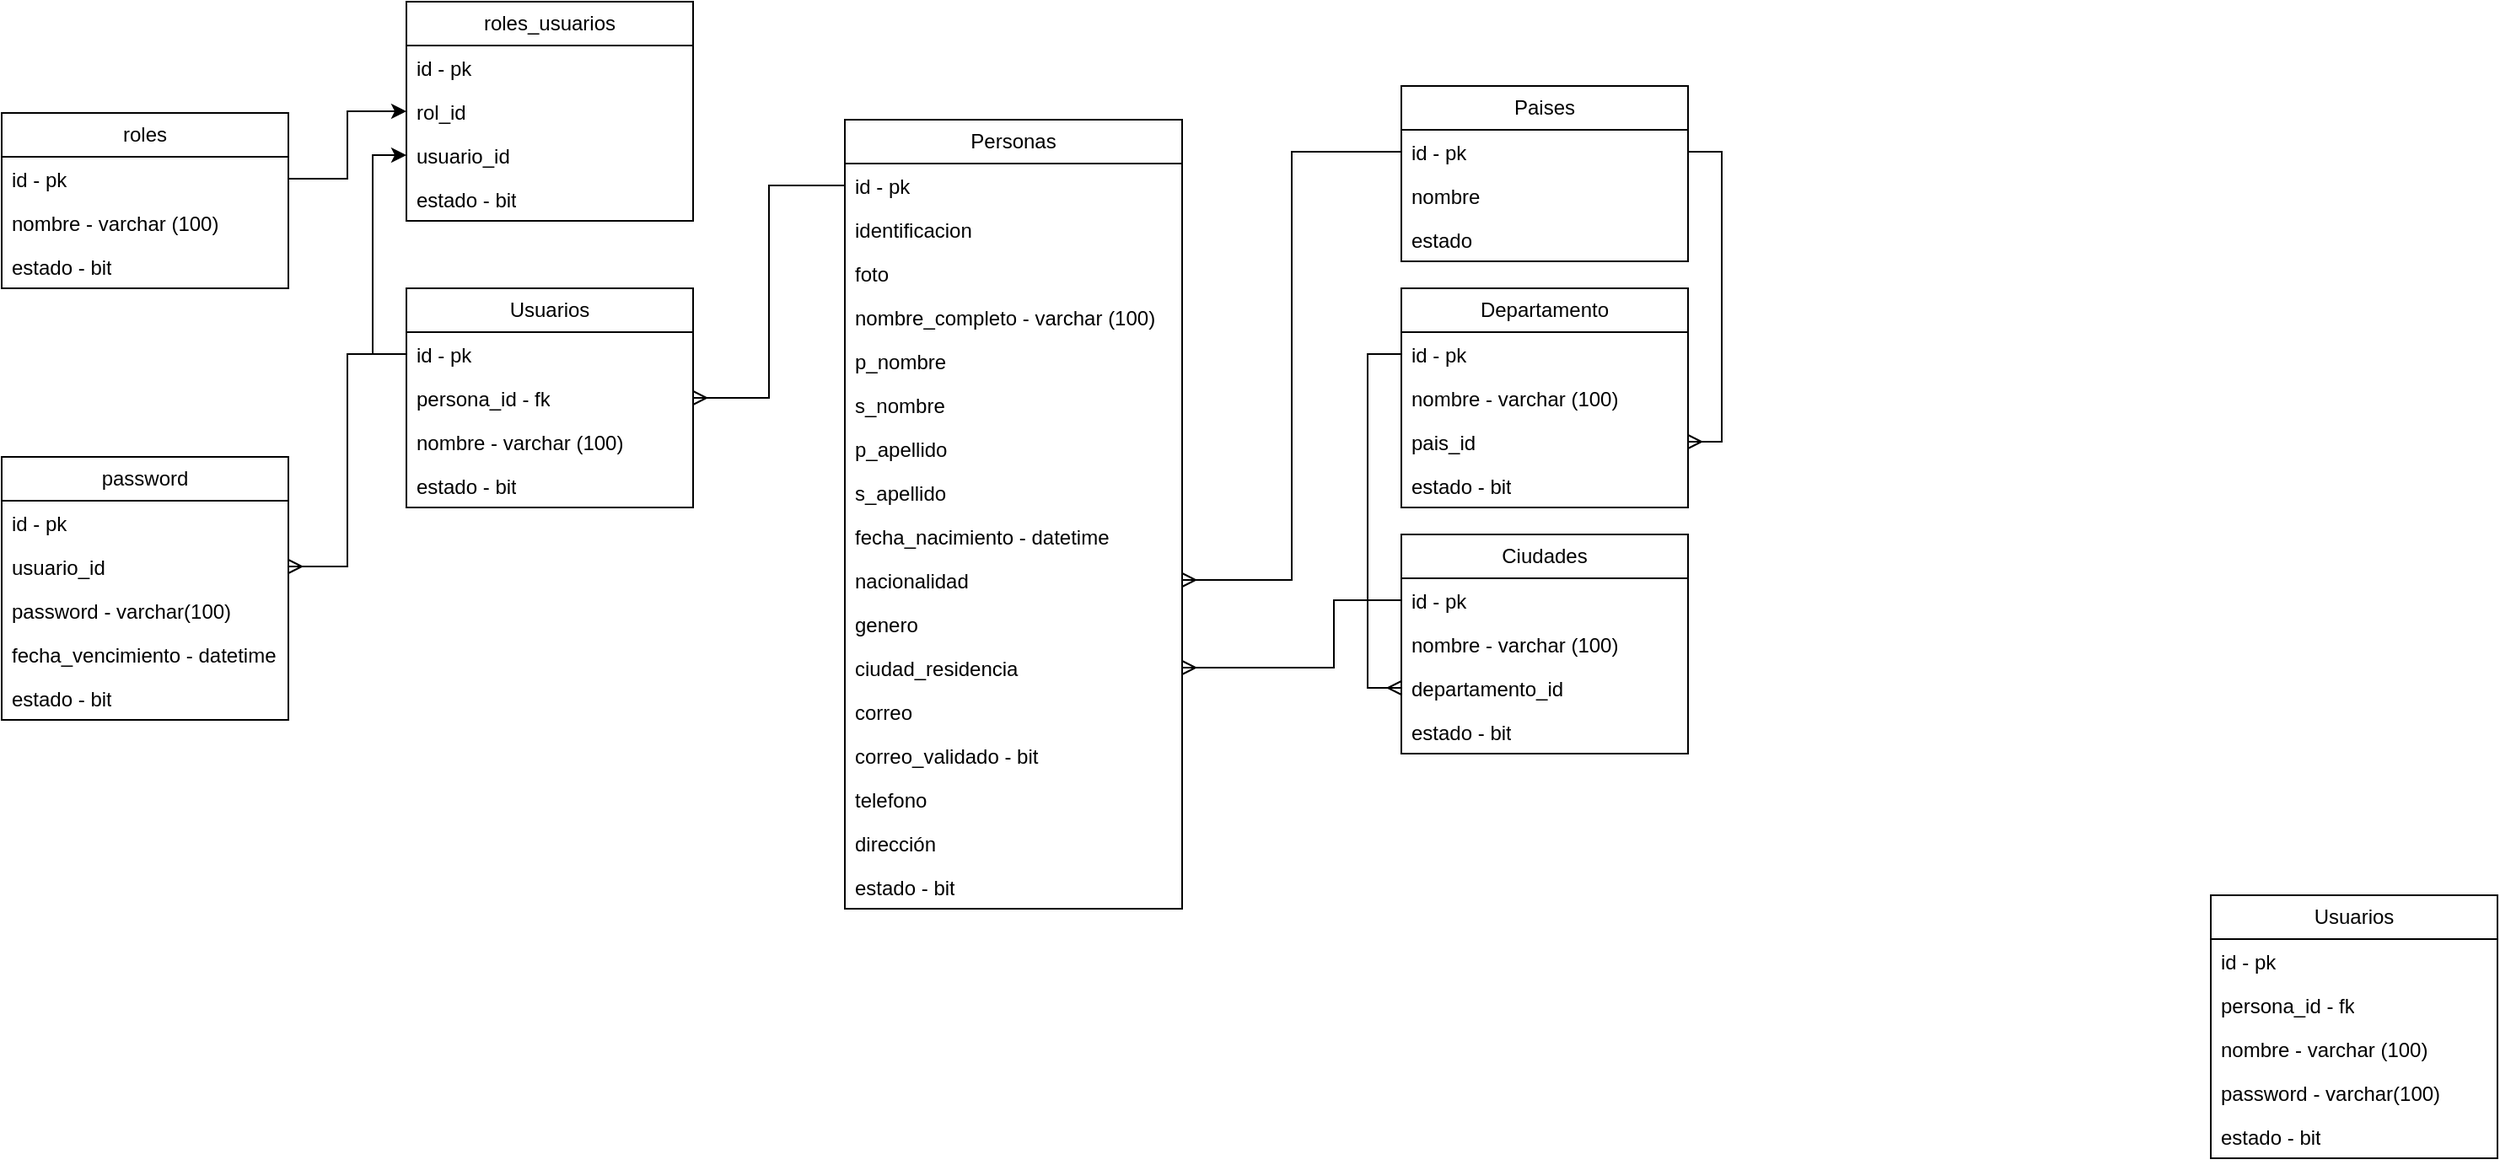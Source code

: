 <mxfile version="24.0.7" type="github">
  <diagram id="R2lEEEUBdFMjLlhIrx00" name="Page-1">
    <mxGraphModel dx="1839" dy="556" grid="1" gridSize="10" guides="1" tooltips="1" connect="1" arrows="1" fold="1" page="1" pageScale="1" pageWidth="850" pageHeight="1100" math="0" shadow="0" extFonts="Permanent Marker^https://fonts.googleapis.com/css?family=Permanent+Marker">
      <root>
        <mxCell id="0" />
        <mxCell id="1" parent="0" />
        <mxCell id="R0sUS7D7LVxIFOStDkQL-1" value="Usuarios" style="swimlane;fontStyle=0;childLayout=stackLayout;horizontal=1;startSize=26;fillColor=none;horizontalStack=0;resizeParent=1;resizeParentMax=0;resizeLast=0;collapsible=1;marginBottom=0;whiteSpace=wrap;html=1;" vertex="1" parent="1">
          <mxGeometry x="80" y="190" width="170" height="130" as="geometry" />
        </mxCell>
        <mxCell id="R0sUS7D7LVxIFOStDkQL-2" value="id - pk&amp;nbsp;" style="text;strokeColor=none;fillColor=none;align=left;verticalAlign=top;spacingLeft=4;spacingRight=4;overflow=hidden;rotatable=0;points=[[0,0.5],[1,0.5]];portConstraint=eastwest;whiteSpace=wrap;html=1;" vertex="1" parent="R0sUS7D7LVxIFOStDkQL-1">
          <mxGeometry y="26" width="170" height="26" as="geometry" />
        </mxCell>
        <mxCell id="R0sUS7D7LVxIFOStDkQL-13" value="persona_id - fk" style="text;strokeColor=none;fillColor=none;align=left;verticalAlign=top;spacingLeft=4;spacingRight=4;overflow=hidden;rotatable=0;points=[[0,0.5],[1,0.5]];portConstraint=eastwest;whiteSpace=wrap;html=1;" vertex="1" parent="R0sUS7D7LVxIFOStDkQL-1">
          <mxGeometry y="52" width="170" height="26" as="geometry" />
        </mxCell>
        <mxCell id="R0sUS7D7LVxIFOStDkQL-3" value="nombre - varchar (100&lt;span style=&quot;background-color: initial;&quot;&gt;)&lt;/span&gt;" style="text;strokeColor=none;fillColor=none;align=left;verticalAlign=top;spacingLeft=4;spacingRight=4;overflow=hidden;rotatable=0;points=[[0,0.5],[1,0.5]];portConstraint=eastwest;whiteSpace=wrap;html=1;" vertex="1" parent="R0sUS7D7LVxIFOStDkQL-1">
          <mxGeometry y="78" width="170" height="26" as="geometry" />
        </mxCell>
        <mxCell id="R0sUS7D7LVxIFOStDkQL-5" value="estado - bit" style="text;strokeColor=none;fillColor=none;align=left;verticalAlign=top;spacingLeft=4;spacingRight=4;overflow=hidden;rotatable=0;points=[[0,0.5],[1,0.5]];portConstraint=eastwest;whiteSpace=wrap;html=1;" vertex="1" parent="R0sUS7D7LVxIFOStDkQL-1">
          <mxGeometry y="104" width="170" height="26" as="geometry" />
        </mxCell>
        <mxCell id="R0sUS7D7LVxIFOStDkQL-6" value="Personas" style="swimlane;fontStyle=0;childLayout=stackLayout;horizontal=1;startSize=26;fillColor=none;horizontalStack=0;resizeParent=1;resizeParentMax=0;resizeLast=0;collapsible=1;marginBottom=0;whiteSpace=wrap;html=1;" vertex="1" parent="1">
          <mxGeometry x="340" y="90" width="200" height="468" as="geometry" />
        </mxCell>
        <mxCell id="R0sUS7D7LVxIFOStDkQL-7" value="id - pk&amp;nbsp;" style="text;strokeColor=none;fillColor=none;align=left;verticalAlign=top;spacingLeft=4;spacingRight=4;overflow=hidden;rotatable=0;points=[[0,0.5],[1,0.5]];portConstraint=eastwest;whiteSpace=wrap;html=1;" vertex="1" parent="R0sUS7D7LVxIFOStDkQL-6">
          <mxGeometry y="26" width="200" height="26" as="geometry" />
        </mxCell>
        <mxCell id="R0sUS7D7LVxIFOStDkQL-17" value="identificacion" style="text;strokeColor=none;fillColor=none;align=left;verticalAlign=top;spacingLeft=4;spacingRight=4;overflow=hidden;rotatable=0;points=[[0,0.5],[1,0.5]];portConstraint=eastwest;whiteSpace=wrap;html=1;" vertex="1" parent="R0sUS7D7LVxIFOStDkQL-6">
          <mxGeometry y="52" width="200" height="26" as="geometry" />
        </mxCell>
        <mxCell id="R0sUS7D7LVxIFOStDkQL-62" value="foto" style="text;strokeColor=none;fillColor=none;align=left;verticalAlign=top;spacingLeft=4;spacingRight=4;overflow=hidden;rotatable=0;points=[[0,0.5],[1,0.5]];portConstraint=eastwest;whiteSpace=wrap;html=1;" vertex="1" parent="R0sUS7D7LVxIFOStDkQL-6">
          <mxGeometry y="78" width="200" height="26" as="geometry" />
        </mxCell>
        <mxCell id="R0sUS7D7LVxIFOStDkQL-8" value="nombre_completo - varchar (100&lt;span style=&quot;background-color: initial;&quot;&gt;)&lt;/span&gt;" style="text;strokeColor=none;fillColor=none;align=left;verticalAlign=top;spacingLeft=4;spacingRight=4;overflow=hidden;rotatable=0;points=[[0,0.5],[1,0.5]];portConstraint=eastwest;whiteSpace=wrap;html=1;" vertex="1" parent="R0sUS7D7LVxIFOStDkQL-6">
          <mxGeometry y="104" width="200" height="26" as="geometry" />
        </mxCell>
        <mxCell id="R0sUS7D7LVxIFOStDkQL-64" value="p_nombre&amp;nbsp;" style="text;strokeColor=none;fillColor=none;align=left;verticalAlign=top;spacingLeft=4;spacingRight=4;overflow=hidden;rotatable=0;points=[[0,0.5],[1,0.5]];portConstraint=eastwest;whiteSpace=wrap;html=1;" vertex="1" parent="R0sUS7D7LVxIFOStDkQL-6">
          <mxGeometry y="130" width="200" height="26" as="geometry" />
        </mxCell>
        <mxCell id="R0sUS7D7LVxIFOStDkQL-65" value="s_nombre" style="text;strokeColor=none;fillColor=none;align=left;verticalAlign=top;spacingLeft=4;spacingRight=4;overflow=hidden;rotatable=0;points=[[0,0.5],[1,0.5]];portConstraint=eastwest;whiteSpace=wrap;html=1;" vertex="1" parent="R0sUS7D7LVxIFOStDkQL-6">
          <mxGeometry y="156" width="200" height="26" as="geometry" />
        </mxCell>
        <mxCell id="R0sUS7D7LVxIFOStDkQL-66" value="p_apellido" style="text;strokeColor=none;fillColor=none;align=left;verticalAlign=top;spacingLeft=4;spacingRight=4;overflow=hidden;rotatable=0;points=[[0,0.5],[1,0.5]];portConstraint=eastwest;whiteSpace=wrap;html=1;" vertex="1" parent="R0sUS7D7LVxIFOStDkQL-6">
          <mxGeometry y="182" width="200" height="26" as="geometry" />
        </mxCell>
        <mxCell id="R0sUS7D7LVxIFOStDkQL-67" value="s_apellido" style="text;strokeColor=none;fillColor=none;align=left;verticalAlign=top;spacingLeft=4;spacingRight=4;overflow=hidden;rotatable=0;points=[[0,0.5],[1,0.5]];portConstraint=eastwest;whiteSpace=wrap;html=1;" vertex="1" parent="R0sUS7D7LVxIFOStDkQL-6">
          <mxGeometry y="208" width="200" height="26" as="geometry" />
        </mxCell>
        <mxCell id="R0sUS7D7LVxIFOStDkQL-9" value="fecha_nacimiento - datetime" style="text;strokeColor=none;fillColor=none;align=left;verticalAlign=top;spacingLeft=4;spacingRight=4;overflow=hidden;rotatable=0;points=[[0,0.5],[1,0.5]];portConstraint=eastwest;whiteSpace=wrap;html=1;" vertex="1" parent="R0sUS7D7LVxIFOStDkQL-6">
          <mxGeometry y="234" width="200" height="26" as="geometry" />
        </mxCell>
        <mxCell id="R0sUS7D7LVxIFOStDkQL-20" value="&lt;div&gt;nacionalidad&lt;/div&gt;" style="text;strokeColor=none;fillColor=none;align=left;verticalAlign=top;spacingLeft=4;spacingRight=4;overflow=hidden;rotatable=0;points=[[0,0.5],[1,0.5]];portConstraint=eastwest;whiteSpace=wrap;html=1;" vertex="1" parent="R0sUS7D7LVxIFOStDkQL-6">
          <mxGeometry y="260" width="200" height="26" as="geometry" />
        </mxCell>
        <mxCell id="R0sUS7D7LVxIFOStDkQL-18" value="genero" style="text;strokeColor=none;fillColor=none;align=left;verticalAlign=top;spacingLeft=4;spacingRight=4;overflow=hidden;rotatable=0;points=[[0,0.5],[1,0.5]];portConstraint=eastwest;whiteSpace=wrap;html=1;" vertex="1" parent="R0sUS7D7LVxIFOStDkQL-6">
          <mxGeometry y="286" width="200" height="26" as="geometry" />
        </mxCell>
        <mxCell id="R0sUS7D7LVxIFOStDkQL-19" value="ciudad_residencia&lt;div&gt;&lt;br&gt;&lt;/div&gt;" style="text;strokeColor=none;fillColor=none;align=left;verticalAlign=top;spacingLeft=4;spacingRight=4;overflow=hidden;rotatable=0;points=[[0,0.5],[1,0.5]];portConstraint=eastwest;whiteSpace=wrap;html=1;" vertex="1" parent="R0sUS7D7LVxIFOStDkQL-6">
          <mxGeometry y="312" width="200" height="26" as="geometry" />
        </mxCell>
        <mxCell id="R0sUS7D7LVxIFOStDkQL-15" value="correo" style="text;strokeColor=none;fillColor=none;align=left;verticalAlign=top;spacingLeft=4;spacingRight=4;overflow=hidden;rotatable=0;points=[[0,0.5],[1,0.5]];portConstraint=eastwest;whiteSpace=wrap;html=1;" vertex="1" parent="R0sUS7D7LVxIFOStDkQL-6">
          <mxGeometry y="338" width="200" height="26" as="geometry" />
        </mxCell>
        <mxCell id="R0sUS7D7LVxIFOStDkQL-90" value="correo_validado - bit" style="text;strokeColor=none;fillColor=none;align=left;verticalAlign=top;spacingLeft=4;spacingRight=4;overflow=hidden;rotatable=0;points=[[0,0.5],[1,0.5]];portConstraint=eastwest;whiteSpace=wrap;html=1;" vertex="1" parent="R0sUS7D7LVxIFOStDkQL-6">
          <mxGeometry y="364" width="200" height="26" as="geometry" />
        </mxCell>
        <mxCell id="R0sUS7D7LVxIFOStDkQL-10" value="telefono" style="text;strokeColor=none;fillColor=none;align=left;verticalAlign=top;spacingLeft=4;spacingRight=4;overflow=hidden;rotatable=0;points=[[0,0.5],[1,0.5]];portConstraint=eastwest;whiteSpace=wrap;html=1;" vertex="1" parent="R0sUS7D7LVxIFOStDkQL-6">
          <mxGeometry y="390" width="200" height="26" as="geometry" />
        </mxCell>
        <mxCell id="R0sUS7D7LVxIFOStDkQL-16" value="dirección" style="text;strokeColor=none;fillColor=none;align=left;verticalAlign=top;spacingLeft=4;spacingRight=4;overflow=hidden;rotatable=0;points=[[0,0.5],[1,0.5]];portConstraint=eastwest;whiteSpace=wrap;html=1;" vertex="1" parent="R0sUS7D7LVxIFOStDkQL-6">
          <mxGeometry y="416" width="200" height="26" as="geometry" />
        </mxCell>
        <mxCell id="R0sUS7D7LVxIFOStDkQL-11" value="estado - bit" style="text;strokeColor=none;fillColor=none;align=left;verticalAlign=top;spacingLeft=4;spacingRight=4;overflow=hidden;rotatable=0;points=[[0,0.5],[1,0.5]];portConstraint=eastwest;whiteSpace=wrap;html=1;" vertex="1" parent="R0sUS7D7LVxIFOStDkQL-6">
          <mxGeometry y="442" width="200" height="26" as="geometry" />
        </mxCell>
        <mxCell id="R0sUS7D7LVxIFOStDkQL-14" style="edgeStyle=orthogonalEdgeStyle;rounded=0;orthogonalLoop=1;jettySize=auto;html=1;entryX=1;entryY=0.5;entryDx=0;entryDy=0;endArrow=ERmany;endFill=0;" edge="1" parent="1" source="R0sUS7D7LVxIFOStDkQL-7" target="R0sUS7D7LVxIFOStDkQL-13">
          <mxGeometry relative="1" as="geometry" />
        </mxCell>
        <mxCell id="R0sUS7D7LVxIFOStDkQL-21" value="Paises" style="swimlane;fontStyle=0;childLayout=stackLayout;horizontal=1;startSize=26;fillColor=none;horizontalStack=0;resizeParent=1;resizeParentMax=0;resizeLast=0;collapsible=1;marginBottom=0;whiteSpace=wrap;html=1;" vertex="1" parent="1">
          <mxGeometry x="670" y="70" width="170" height="104" as="geometry" />
        </mxCell>
        <mxCell id="R0sUS7D7LVxIFOStDkQL-22" value="id - pk&amp;nbsp;" style="text;strokeColor=none;fillColor=none;align=left;verticalAlign=top;spacingLeft=4;spacingRight=4;overflow=hidden;rotatable=0;points=[[0,0.5],[1,0.5]];portConstraint=eastwest;whiteSpace=wrap;html=1;" vertex="1" parent="R0sUS7D7LVxIFOStDkQL-21">
          <mxGeometry y="26" width="170" height="26" as="geometry" />
        </mxCell>
        <mxCell id="R0sUS7D7LVxIFOStDkQL-23" value="nombre" style="text;strokeColor=none;fillColor=none;align=left;verticalAlign=top;spacingLeft=4;spacingRight=4;overflow=hidden;rotatable=0;points=[[0,0.5],[1,0.5]];portConstraint=eastwest;whiteSpace=wrap;html=1;" vertex="1" parent="R0sUS7D7LVxIFOStDkQL-21">
          <mxGeometry y="52" width="170" height="26" as="geometry" />
        </mxCell>
        <mxCell id="R0sUS7D7LVxIFOStDkQL-24" value="estado" style="text;strokeColor=none;fillColor=none;align=left;verticalAlign=top;spacingLeft=4;spacingRight=4;overflow=hidden;rotatable=0;points=[[0,0.5],[1,0.5]];portConstraint=eastwest;whiteSpace=wrap;html=1;" vertex="1" parent="R0sUS7D7LVxIFOStDkQL-21">
          <mxGeometry y="78" width="170" height="26" as="geometry" />
        </mxCell>
        <mxCell id="R0sUS7D7LVxIFOStDkQL-39" value="Departamento" style="swimlane;fontStyle=0;childLayout=stackLayout;horizontal=1;startSize=26;fillColor=none;horizontalStack=0;resizeParent=1;resizeParentMax=0;resizeLast=0;collapsible=1;marginBottom=0;whiteSpace=wrap;html=1;" vertex="1" parent="1">
          <mxGeometry x="670" y="190" width="170" height="130" as="geometry" />
        </mxCell>
        <mxCell id="R0sUS7D7LVxIFOStDkQL-40" value="id - pk&amp;nbsp;" style="text;strokeColor=none;fillColor=none;align=left;verticalAlign=top;spacingLeft=4;spacingRight=4;overflow=hidden;rotatable=0;points=[[0,0.5],[1,0.5]];portConstraint=eastwest;whiteSpace=wrap;html=1;" vertex="1" parent="R0sUS7D7LVxIFOStDkQL-39">
          <mxGeometry y="26" width="170" height="26" as="geometry" />
        </mxCell>
        <mxCell id="R0sUS7D7LVxIFOStDkQL-42" value="nombre - varchar (100&lt;span style=&quot;background-color: initial;&quot;&gt;)&lt;/span&gt;" style="text;strokeColor=none;fillColor=none;align=left;verticalAlign=top;spacingLeft=4;spacingRight=4;overflow=hidden;rotatable=0;points=[[0,0.5],[1,0.5]];portConstraint=eastwest;whiteSpace=wrap;html=1;" vertex="1" parent="R0sUS7D7LVxIFOStDkQL-39">
          <mxGeometry y="52" width="170" height="26" as="geometry" />
        </mxCell>
        <mxCell id="R0sUS7D7LVxIFOStDkQL-43" value="pais_id" style="text;strokeColor=none;fillColor=none;align=left;verticalAlign=top;spacingLeft=4;spacingRight=4;overflow=hidden;rotatable=0;points=[[0,0.5],[1,0.5]];portConstraint=eastwest;whiteSpace=wrap;html=1;" vertex="1" parent="R0sUS7D7LVxIFOStDkQL-39">
          <mxGeometry y="78" width="170" height="26" as="geometry" />
        </mxCell>
        <mxCell id="R0sUS7D7LVxIFOStDkQL-44" value="estado - bit" style="text;strokeColor=none;fillColor=none;align=left;verticalAlign=top;spacingLeft=4;spacingRight=4;overflow=hidden;rotatable=0;points=[[0,0.5],[1,0.5]];portConstraint=eastwest;whiteSpace=wrap;html=1;" vertex="1" parent="R0sUS7D7LVxIFOStDkQL-39">
          <mxGeometry y="104" width="170" height="26" as="geometry" />
        </mxCell>
        <mxCell id="R0sUS7D7LVxIFOStDkQL-45" value="Usuarios" style="swimlane;fontStyle=0;childLayout=stackLayout;horizontal=1;startSize=26;fillColor=none;horizontalStack=0;resizeParent=1;resizeParentMax=0;resizeLast=0;collapsible=1;marginBottom=0;whiteSpace=wrap;html=1;" vertex="1" parent="1">
          <mxGeometry x="1150" y="550" width="170" height="156" as="geometry" />
        </mxCell>
        <mxCell id="R0sUS7D7LVxIFOStDkQL-46" value="id - pk&amp;nbsp;" style="text;strokeColor=none;fillColor=none;align=left;verticalAlign=top;spacingLeft=4;spacingRight=4;overflow=hidden;rotatable=0;points=[[0,0.5],[1,0.5]];portConstraint=eastwest;whiteSpace=wrap;html=1;" vertex="1" parent="R0sUS7D7LVxIFOStDkQL-45">
          <mxGeometry y="26" width="170" height="26" as="geometry" />
        </mxCell>
        <mxCell id="R0sUS7D7LVxIFOStDkQL-47" value="persona_id - fk" style="text;strokeColor=none;fillColor=none;align=left;verticalAlign=top;spacingLeft=4;spacingRight=4;overflow=hidden;rotatable=0;points=[[0,0.5],[1,0.5]];portConstraint=eastwest;whiteSpace=wrap;html=1;" vertex="1" parent="R0sUS7D7LVxIFOStDkQL-45">
          <mxGeometry y="52" width="170" height="26" as="geometry" />
        </mxCell>
        <mxCell id="R0sUS7D7LVxIFOStDkQL-48" value="nombre - varchar (100&lt;span style=&quot;background-color: initial;&quot;&gt;)&lt;/span&gt;" style="text;strokeColor=none;fillColor=none;align=left;verticalAlign=top;spacingLeft=4;spacingRight=4;overflow=hidden;rotatable=0;points=[[0,0.5],[1,0.5]];portConstraint=eastwest;whiteSpace=wrap;html=1;" vertex="1" parent="R0sUS7D7LVxIFOStDkQL-45">
          <mxGeometry y="78" width="170" height="26" as="geometry" />
        </mxCell>
        <mxCell id="R0sUS7D7LVxIFOStDkQL-49" value="password - varchar(100)" style="text;strokeColor=none;fillColor=none;align=left;verticalAlign=top;spacingLeft=4;spacingRight=4;overflow=hidden;rotatable=0;points=[[0,0.5],[1,0.5]];portConstraint=eastwest;whiteSpace=wrap;html=1;" vertex="1" parent="R0sUS7D7LVxIFOStDkQL-45">
          <mxGeometry y="104" width="170" height="26" as="geometry" />
        </mxCell>
        <mxCell id="R0sUS7D7LVxIFOStDkQL-50" value="estado - bit" style="text;strokeColor=none;fillColor=none;align=left;verticalAlign=top;spacingLeft=4;spacingRight=4;overflow=hidden;rotatable=0;points=[[0,0.5],[1,0.5]];portConstraint=eastwest;whiteSpace=wrap;html=1;" vertex="1" parent="R0sUS7D7LVxIFOStDkQL-45">
          <mxGeometry y="130" width="170" height="26" as="geometry" />
        </mxCell>
        <mxCell id="R0sUS7D7LVxIFOStDkQL-51" value="Ciudades" style="swimlane;fontStyle=0;childLayout=stackLayout;horizontal=1;startSize=26;fillColor=none;horizontalStack=0;resizeParent=1;resizeParentMax=0;resizeLast=0;collapsible=1;marginBottom=0;whiteSpace=wrap;html=1;" vertex="1" parent="1">
          <mxGeometry x="670" y="336" width="170" height="130" as="geometry" />
        </mxCell>
        <mxCell id="R0sUS7D7LVxIFOStDkQL-52" value="id - pk&amp;nbsp;" style="text;strokeColor=none;fillColor=none;align=left;verticalAlign=top;spacingLeft=4;spacingRight=4;overflow=hidden;rotatable=0;points=[[0,0.5],[1,0.5]];portConstraint=eastwest;whiteSpace=wrap;html=1;" vertex="1" parent="R0sUS7D7LVxIFOStDkQL-51">
          <mxGeometry y="26" width="170" height="26" as="geometry" />
        </mxCell>
        <mxCell id="R0sUS7D7LVxIFOStDkQL-54" value="nombre - varchar (100&lt;span style=&quot;background-color: initial;&quot;&gt;)&lt;/span&gt;" style="text;strokeColor=none;fillColor=none;align=left;verticalAlign=top;spacingLeft=4;spacingRight=4;overflow=hidden;rotatable=0;points=[[0,0.5],[1,0.5]];portConstraint=eastwest;whiteSpace=wrap;html=1;" vertex="1" parent="R0sUS7D7LVxIFOStDkQL-51">
          <mxGeometry y="52" width="170" height="26" as="geometry" />
        </mxCell>
        <mxCell id="R0sUS7D7LVxIFOStDkQL-55" value="departamento_id" style="text;strokeColor=none;fillColor=none;align=left;verticalAlign=top;spacingLeft=4;spacingRight=4;overflow=hidden;rotatable=0;points=[[0,0.5],[1,0.5]];portConstraint=eastwest;whiteSpace=wrap;html=1;" vertex="1" parent="R0sUS7D7LVxIFOStDkQL-51">
          <mxGeometry y="78" width="170" height="26" as="geometry" />
        </mxCell>
        <mxCell id="R0sUS7D7LVxIFOStDkQL-56" value="estado - bit" style="text;strokeColor=none;fillColor=none;align=left;verticalAlign=top;spacingLeft=4;spacingRight=4;overflow=hidden;rotatable=0;points=[[0,0.5],[1,0.5]];portConstraint=eastwest;whiteSpace=wrap;html=1;" vertex="1" parent="R0sUS7D7LVxIFOStDkQL-51">
          <mxGeometry y="104" width="170" height="26" as="geometry" />
        </mxCell>
        <mxCell id="R0sUS7D7LVxIFOStDkQL-58" style="edgeStyle=orthogonalEdgeStyle;rounded=0;orthogonalLoop=1;jettySize=auto;html=1;entryX=1;entryY=0.5;entryDx=0;entryDy=0;endArrow=ERmany;endFill=0;" edge="1" parent="1" source="R0sUS7D7LVxIFOStDkQL-22" target="R0sUS7D7LVxIFOStDkQL-43">
          <mxGeometry relative="1" as="geometry">
            <Array as="points">
              <mxPoint x="860" y="109" />
              <mxPoint x="860" y="281" />
            </Array>
          </mxGeometry>
        </mxCell>
        <mxCell id="R0sUS7D7LVxIFOStDkQL-59" style="edgeStyle=orthogonalEdgeStyle;rounded=0;orthogonalLoop=1;jettySize=auto;html=1;entryX=0;entryY=0.5;entryDx=0;entryDy=0;endArrow=ERmany;endFill=0;" edge="1" parent="1" source="R0sUS7D7LVxIFOStDkQL-40" target="R0sUS7D7LVxIFOStDkQL-55">
          <mxGeometry relative="1" as="geometry" />
        </mxCell>
        <mxCell id="R0sUS7D7LVxIFOStDkQL-60" style="edgeStyle=orthogonalEdgeStyle;rounded=0;orthogonalLoop=1;jettySize=auto;html=1;entryX=1;entryY=0.5;entryDx=0;entryDy=0;endArrow=ERmany;endFill=0;" edge="1" parent="1" source="R0sUS7D7LVxIFOStDkQL-22" target="R0sUS7D7LVxIFOStDkQL-20">
          <mxGeometry relative="1" as="geometry" />
        </mxCell>
        <mxCell id="R0sUS7D7LVxIFOStDkQL-61" style="edgeStyle=orthogonalEdgeStyle;rounded=0;orthogonalLoop=1;jettySize=auto;html=1;entryX=1;entryY=0.5;entryDx=0;entryDy=0;endArrow=ERmany;endFill=0;" edge="1" parent="1" source="R0sUS7D7LVxIFOStDkQL-52" target="R0sUS7D7LVxIFOStDkQL-19">
          <mxGeometry relative="1" as="geometry">
            <Array as="points">
              <mxPoint x="630" y="375" />
              <mxPoint x="630" y="415" />
            </Array>
          </mxGeometry>
        </mxCell>
        <mxCell id="R0sUS7D7LVxIFOStDkQL-69" value="password" style="swimlane;fontStyle=0;childLayout=stackLayout;horizontal=1;startSize=26;fillColor=none;horizontalStack=0;resizeParent=1;resizeParentMax=0;resizeLast=0;collapsible=1;marginBottom=0;whiteSpace=wrap;html=1;" vertex="1" parent="1">
          <mxGeometry x="-160" y="290" width="170" height="156" as="geometry" />
        </mxCell>
        <mxCell id="R0sUS7D7LVxIFOStDkQL-70" value="id - pk&amp;nbsp;" style="text;strokeColor=none;fillColor=none;align=left;verticalAlign=top;spacingLeft=4;spacingRight=4;overflow=hidden;rotatable=0;points=[[0,0.5],[1,0.5]];portConstraint=eastwest;whiteSpace=wrap;html=1;" vertex="1" parent="R0sUS7D7LVxIFOStDkQL-69">
          <mxGeometry y="26" width="170" height="26" as="geometry" />
        </mxCell>
        <mxCell id="R0sUS7D7LVxIFOStDkQL-71" value="usuario_id" style="text;strokeColor=none;fillColor=none;align=left;verticalAlign=top;spacingLeft=4;spacingRight=4;overflow=hidden;rotatable=0;points=[[0,0.5],[1,0.5]];portConstraint=eastwest;whiteSpace=wrap;html=1;" vertex="1" parent="R0sUS7D7LVxIFOStDkQL-69">
          <mxGeometry y="52" width="170" height="26" as="geometry" />
        </mxCell>
        <mxCell id="R0sUS7D7LVxIFOStDkQL-73" value="password - varchar(100)" style="text;strokeColor=none;fillColor=none;align=left;verticalAlign=top;spacingLeft=4;spacingRight=4;overflow=hidden;rotatable=0;points=[[0,0.5],[1,0.5]];portConstraint=eastwest;whiteSpace=wrap;html=1;" vertex="1" parent="R0sUS7D7LVxIFOStDkQL-69">
          <mxGeometry y="78" width="170" height="26" as="geometry" />
        </mxCell>
        <mxCell id="R0sUS7D7LVxIFOStDkQL-76" value="fecha_vencimiento - datetime" style="text;strokeColor=none;fillColor=none;align=left;verticalAlign=top;spacingLeft=4;spacingRight=4;overflow=hidden;rotatable=0;points=[[0,0.5],[1,0.5]];portConstraint=eastwest;whiteSpace=wrap;html=1;" vertex="1" parent="R0sUS7D7LVxIFOStDkQL-69">
          <mxGeometry y="104" width="170" height="26" as="geometry" />
        </mxCell>
        <mxCell id="R0sUS7D7LVxIFOStDkQL-74" value="estado - bit" style="text;strokeColor=none;fillColor=none;align=left;verticalAlign=top;spacingLeft=4;spacingRight=4;overflow=hidden;rotatable=0;points=[[0,0.5],[1,0.5]];portConstraint=eastwest;whiteSpace=wrap;html=1;" vertex="1" parent="R0sUS7D7LVxIFOStDkQL-69">
          <mxGeometry y="130" width="170" height="26" as="geometry" />
        </mxCell>
        <mxCell id="R0sUS7D7LVxIFOStDkQL-75" style="edgeStyle=orthogonalEdgeStyle;rounded=0;orthogonalLoop=1;jettySize=auto;html=1;entryX=1;entryY=0.5;entryDx=0;entryDy=0;endArrow=ERmany;endFill=0;" edge="1" parent="1" source="R0sUS7D7LVxIFOStDkQL-2" target="R0sUS7D7LVxIFOStDkQL-71">
          <mxGeometry relative="1" as="geometry" />
        </mxCell>
        <mxCell id="R0sUS7D7LVxIFOStDkQL-77" value="roles" style="swimlane;fontStyle=0;childLayout=stackLayout;horizontal=1;startSize=26;fillColor=none;horizontalStack=0;resizeParent=1;resizeParentMax=0;resizeLast=0;collapsible=1;marginBottom=0;whiteSpace=wrap;html=1;" vertex="1" parent="1">
          <mxGeometry x="-160" y="86" width="170" height="104" as="geometry" />
        </mxCell>
        <mxCell id="R0sUS7D7LVxIFOStDkQL-78" value="id - pk&amp;nbsp;" style="text;strokeColor=none;fillColor=none;align=left;verticalAlign=top;spacingLeft=4;spacingRight=4;overflow=hidden;rotatable=0;points=[[0,0.5],[1,0.5]];portConstraint=eastwest;whiteSpace=wrap;html=1;" vertex="1" parent="R0sUS7D7LVxIFOStDkQL-77">
          <mxGeometry y="26" width="170" height="26" as="geometry" />
        </mxCell>
        <mxCell id="R0sUS7D7LVxIFOStDkQL-80" value="nombre - varchar (100&lt;span style=&quot;background-color: initial;&quot;&gt;)&lt;/span&gt;" style="text;strokeColor=none;fillColor=none;align=left;verticalAlign=top;spacingLeft=4;spacingRight=4;overflow=hidden;rotatable=0;points=[[0,0.5],[1,0.5]];portConstraint=eastwest;whiteSpace=wrap;html=1;" vertex="1" parent="R0sUS7D7LVxIFOStDkQL-77">
          <mxGeometry y="52" width="170" height="26" as="geometry" />
        </mxCell>
        <mxCell id="R0sUS7D7LVxIFOStDkQL-81" value="estado - bit" style="text;strokeColor=none;fillColor=none;align=left;verticalAlign=top;spacingLeft=4;spacingRight=4;overflow=hidden;rotatable=0;points=[[0,0.5],[1,0.5]];portConstraint=eastwest;whiteSpace=wrap;html=1;" vertex="1" parent="R0sUS7D7LVxIFOStDkQL-77">
          <mxGeometry y="78" width="170" height="26" as="geometry" />
        </mxCell>
        <mxCell id="R0sUS7D7LVxIFOStDkQL-82" value="roles_usuarios" style="swimlane;fontStyle=0;childLayout=stackLayout;horizontal=1;startSize=26;fillColor=none;horizontalStack=0;resizeParent=1;resizeParentMax=0;resizeLast=0;collapsible=1;marginBottom=0;whiteSpace=wrap;html=1;" vertex="1" parent="1">
          <mxGeometry x="80" y="20" width="170" height="130" as="geometry" />
        </mxCell>
        <mxCell id="R0sUS7D7LVxIFOStDkQL-83" value="id - pk&amp;nbsp;" style="text;strokeColor=none;fillColor=none;align=left;verticalAlign=top;spacingLeft=4;spacingRight=4;overflow=hidden;rotatable=0;points=[[0,0.5],[1,0.5]];portConstraint=eastwest;whiteSpace=wrap;html=1;" vertex="1" parent="R0sUS7D7LVxIFOStDkQL-82">
          <mxGeometry y="26" width="170" height="26" as="geometry" />
        </mxCell>
        <mxCell id="R0sUS7D7LVxIFOStDkQL-84" value="rol_id" style="text;strokeColor=none;fillColor=none;align=left;verticalAlign=top;spacingLeft=4;spacingRight=4;overflow=hidden;rotatable=0;points=[[0,0.5],[1,0.5]];portConstraint=eastwest;whiteSpace=wrap;html=1;" vertex="1" parent="R0sUS7D7LVxIFOStDkQL-82">
          <mxGeometry y="52" width="170" height="26" as="geometry" />
        </mxCell>
        <mxCell id="R0sUS7D7LVxIFOStDkQL-87" value="usuario_id" style="text;strokeColor=none;fillColor=none;align=left;verticalAlign=top;spacingLeft=4;spacingRight=4;overflow=hidden;rotatable=0;points=[[0,0.5],[1,0.5]];portConstraint=eastwest;whiteSpace=wrap;html=1;" vertex="1" parent="R0sUS7D7LVxIFOStDkQL-82">
          <mxGeometry y="78" width="170" height="26" as="geometry" />
        </mxCell>
        <mxCell id="R0sUS7D7LVxIFOStDkQL-86" value="estado - bit" style="text;strokeColor=none;fillColor=none;align=left;verticalAlign=top;spacingLeft=4;spacingRight=4;overflow=hidden;rotatable=0;points=[[0,0.5],[1,0.5]];portConstraint=eastwest;whiteSpace=wrap;html=1;" vertex="1" parent="R0sUS7D7LVxIFOStDkQL-82">
          <mxGeometry y="104" width="170" height="26" as="geometry" />
        </mxCell>
        <mxCell id="R0sUS7D7LVxIFOStDkQL-88" style="edgeStyle=orthogonalEdgeStyle;rounded=0;orthogonalLoop=1;jettySize=auto;html=1;entryX=0;entryY=0.5;entryDx=0;entryDy=0;" edge="1" parent="1" source="R0sUS7D7LVxIFOStDkQL-78" target="R0sUS7D7LVxIFOStDkQL-84">
          <mxGeometry relative="1" as="geometry" />
        </mxCell>
        <mxCell id="R0sUS7D7LVxIFOStDkQL-89" style="edgeStyle=orthogonalEdgeStyle;rounded=0;orthogonalLoop=1;jettySize=auto;html=1;entryX=0;entryY=0.5;entryDx=0;entryDy=0;" edge="1" parent="1" source="R0sUS7D7LVxIFOStDkQL-2" target="R0sUS7D7LVxIFOStDkQL-87">
          <mxGeometry relative="1" as="geometry" />
        </mxCell>
      </root>
    </mxGraphModel>
  </diagram>
</mxfile>
